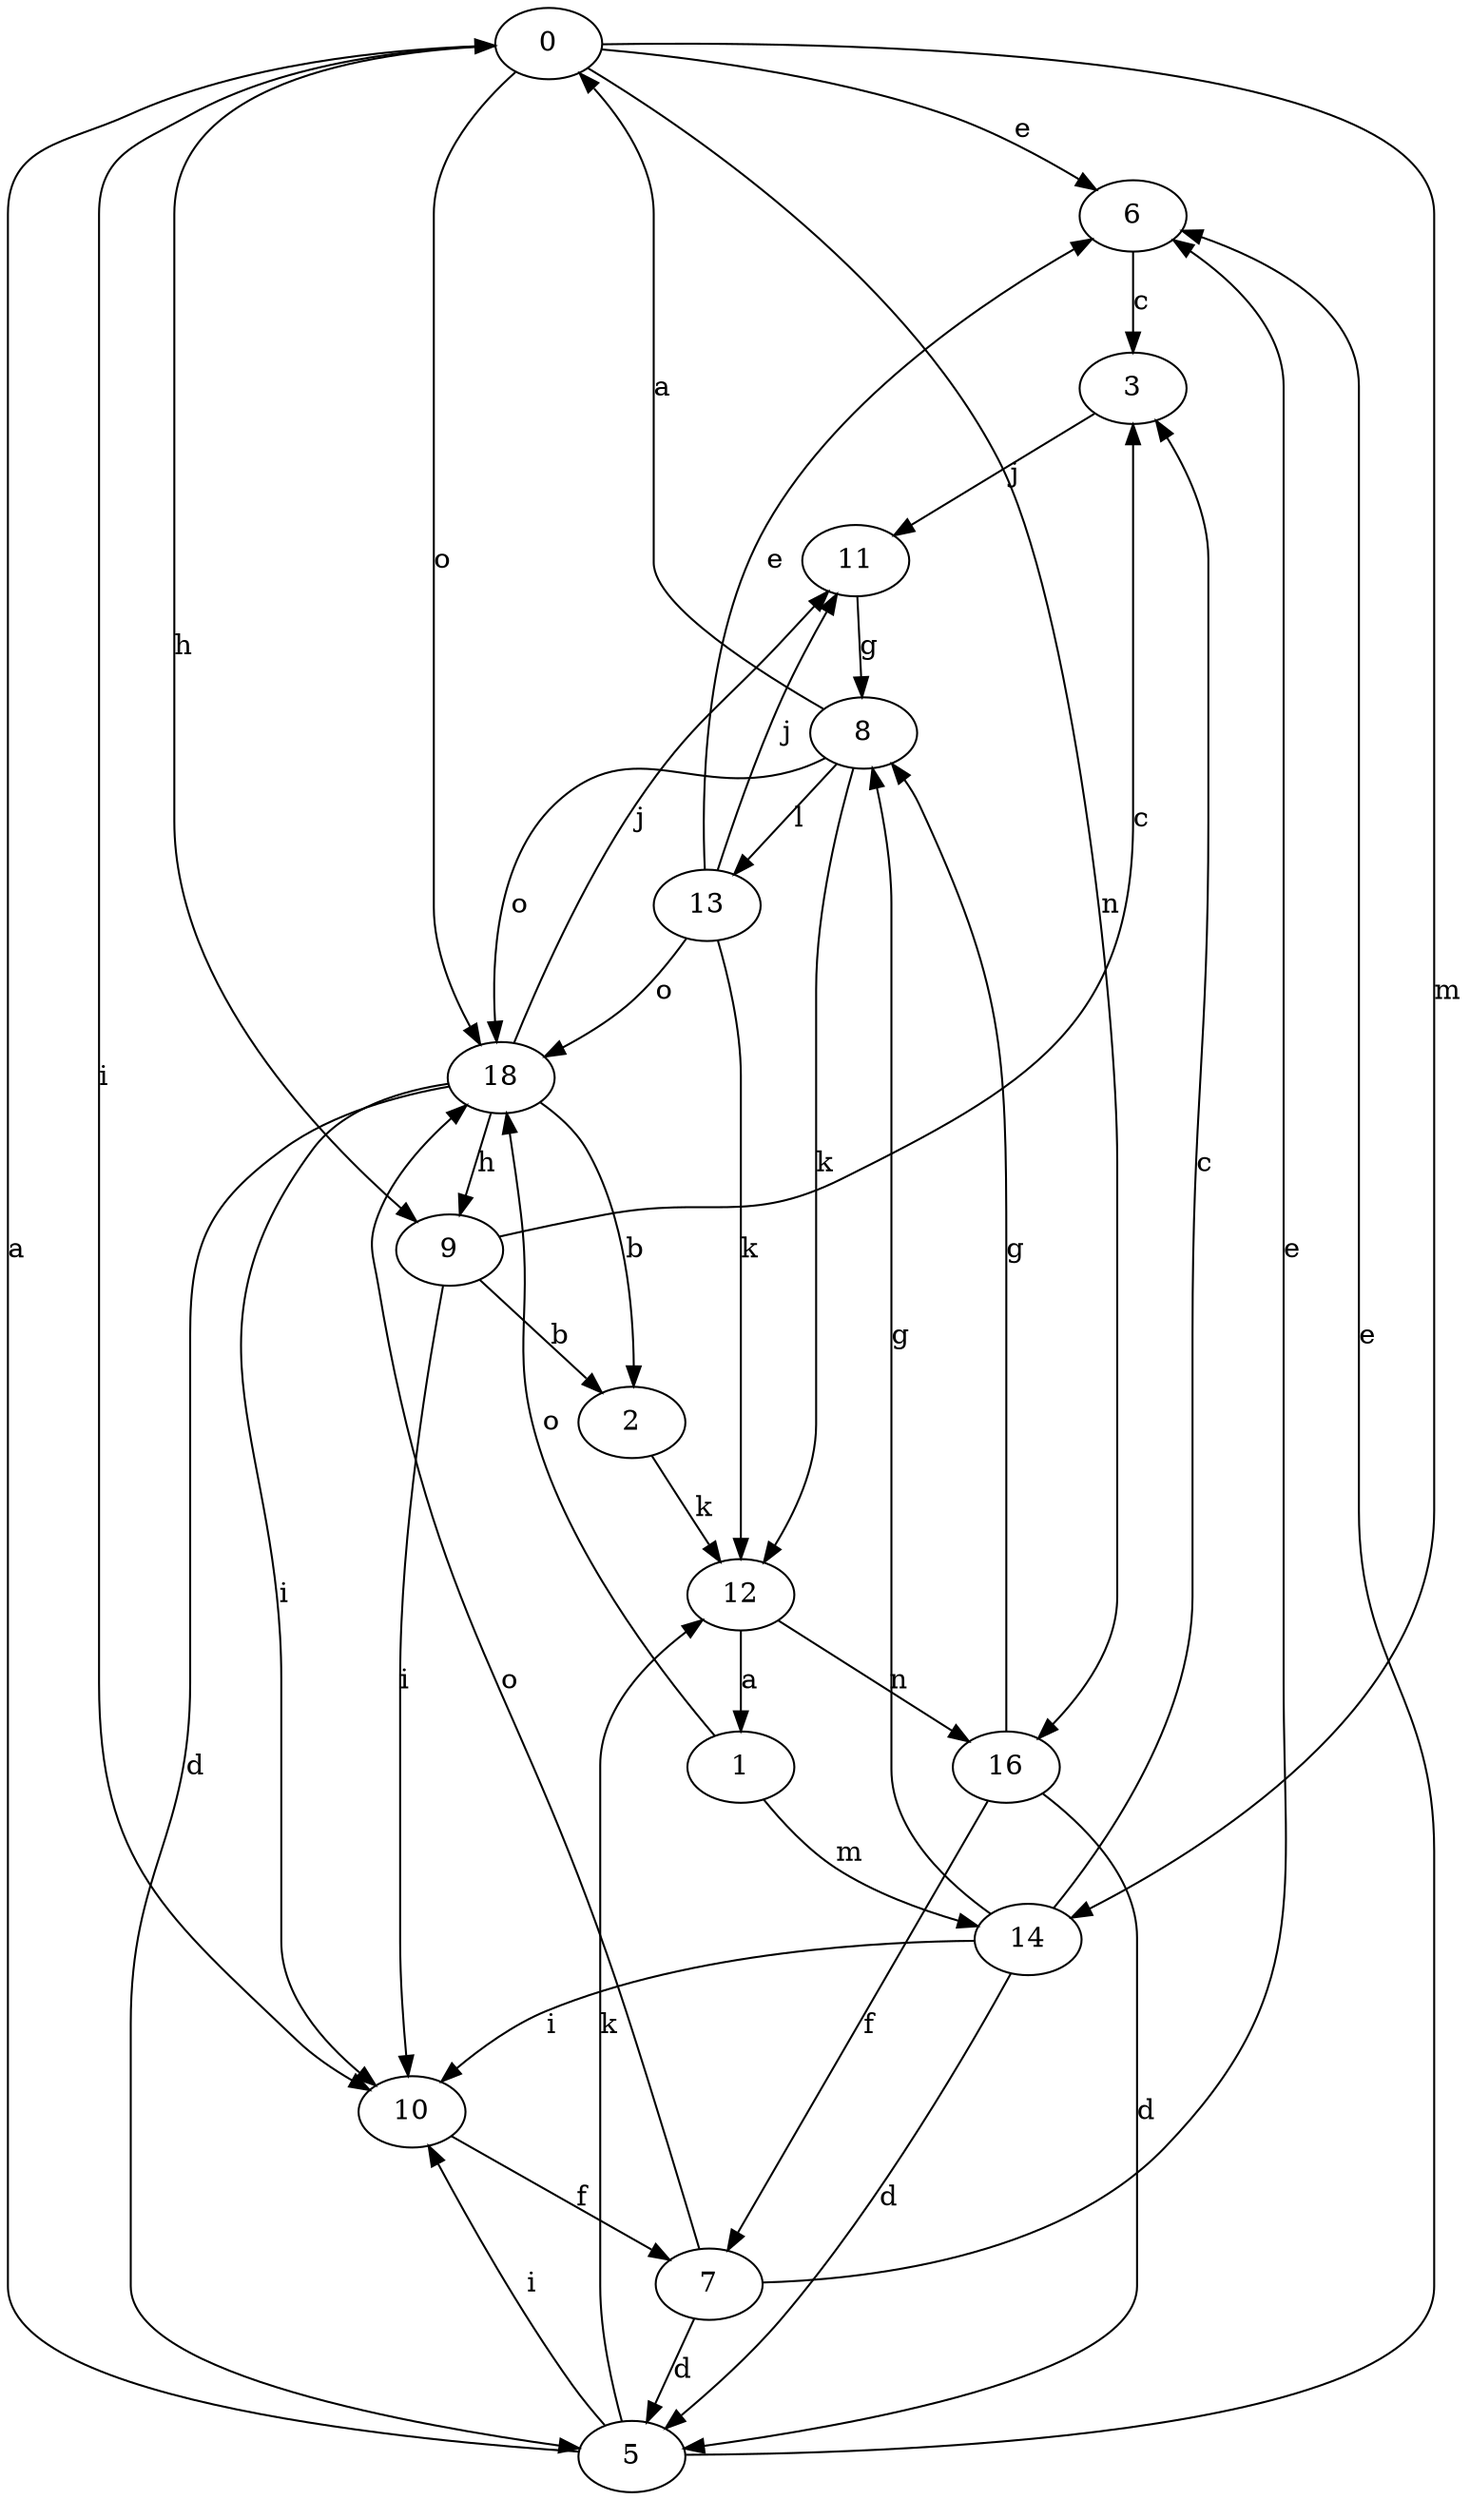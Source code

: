 strict digraph  {
0;
1;
2;
3;
5;
6;
7;
8;
9;
10;
11;
12;
13;
14;
16;
18;
0 -> 6  [label=e];
0 -> 9  [label=h];
0 -> 10  [label=i];
0 -> 14  [label=m];
0 -> 16  [label=n];
0 -> 18  [label=o];
1 -> 14  [label=m];
1 -> 18  [label=o];
2 -> 12  [label=k];
3 -> 11  [label=j];
5 -> 0  [label=a];
5 -> 6  [label=e];
5 -> 10  [label=i];
5 -> 12  [label=k];
6 -> 3  [label=c];
7 -> 5  [label=d];
7 -> 6  [label=e];
7 -> 18  [label=o];
8 -> 0  [label=a];
8 -> 12  [label=k];
8 -> 13  [label=l];
8 -> 18  [label=o];
9 -> 2  [label=b];
9 -> 3  [label=c];
9 -> 10  [label=i];
10 -> 7  [label=f];
11 -> 8  [label=g];
12 -> 1  [label=a];
12 -> 16  [label=n];
13 -> 6  [label=e];
13 -> 11  [label=j];
13 -> 12  [label=k];
13 -> 18  [label=o];
14 -> 3  [label=c];
14 -> 5  [label=d];
14 -> 8  [label=g];
14 -> 10  [label=i];
16 -> 5  [label=d];
16 -> 7  [label=f];
16 -> 8  [label=g];
18 -> 2  [label=b];
18 -> 5  [label=d];
18 -> 9  [label=h];
18 -> 10  [label=i];
18 -> 11  [label=j];
}
